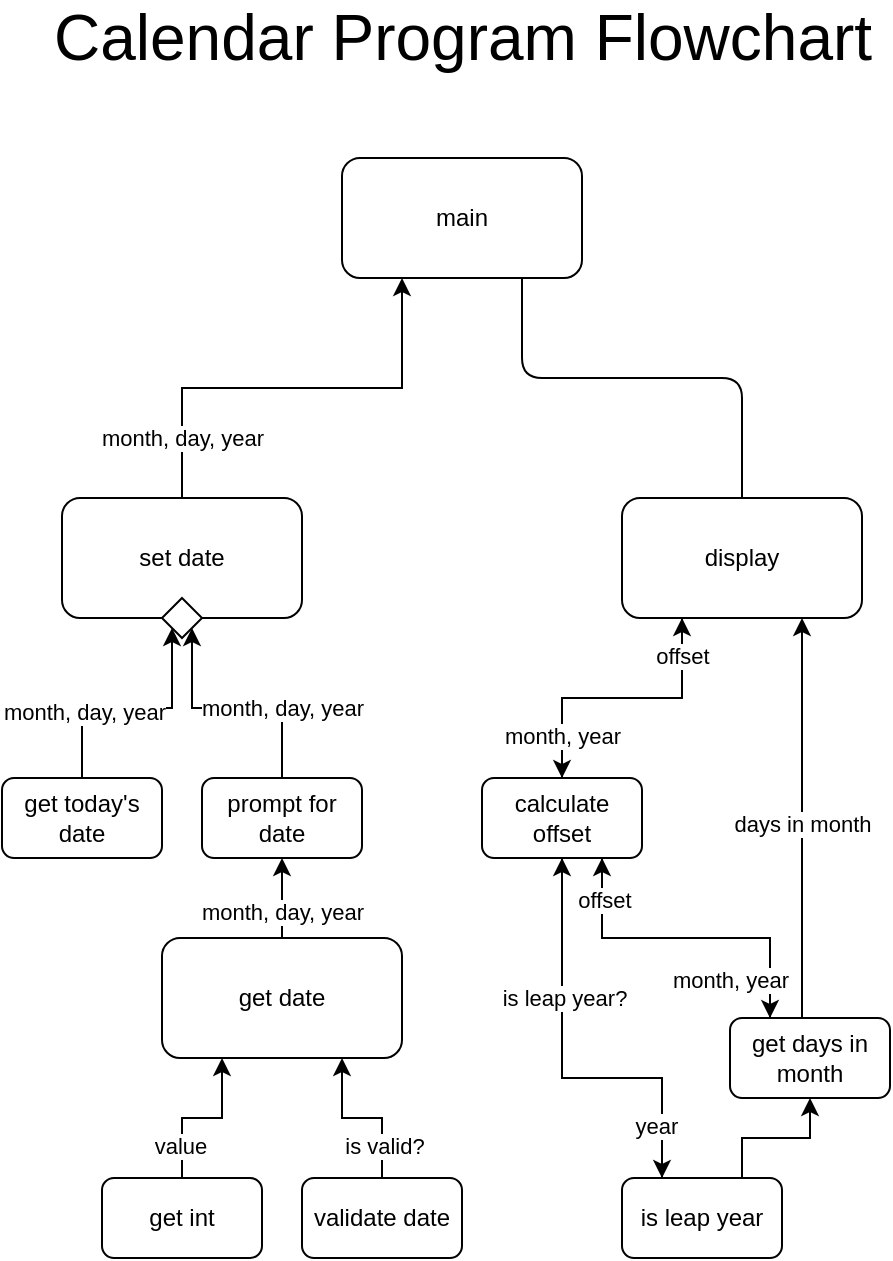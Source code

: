 <mxfile version="14.4.3" type="device" pages="3"><diagram id="C5RBs43oDa-KdzZeNtuy" name="Calendar Program Flowchart"><mxGraphModel dx="925" dy="735" grid="1" gridSize="10" guides="1" tooltips="1" connect="1" arrows="1" fold="1" page="1" pageScale="1" pageWidth="827" pageHeight="1169" math="0" shadow="0"><root><mxCell id="WIyWlLk6GJQsqaUBKTNV-0"/><mxCell id="WIyWlLk6GJQsqaUBKTNV-1" parent="WIyWlLk6GJQsqaUBKTNV-0"/><mxCell id="eSLwU1Jaz9SbESji_AGe-0" value="main" style="rounded=1;whiteSpace=wrap;html=1;" vertex="1" parent="WIyWlLk6GJQsqaUBKTNV-1"><mxGeometry x="362" y="115" width="120" height="60" as="geometry"/></mxCell><mxCell id="eSLwU1Jaz9SbESji_AGe-26" style="edgeStyle=orthogonalEdgeStyle;rounded=0;orthogonalLoop=1;jettySize=auto;html=1;exitX=0.5;exitY=0;exitDx=0;exitDy=0;entryX=0.25;entryY=1;entryDx=0;entryDy=0;" edge="1" parent="WIyWlLk6GJQsqaUBKTNV-1" source="eSLwU1Jaz9SbESji_AGe-2" target="eSLwU1Jaz9SbESji_AGe-0"><mxGeometry relative="1" as="geometry"/></mxCell><mxCell id="eSLwU1Jaz9SbESji_AGe-51" value="month, day, year" style="edgeLabel;html=1;align=center;verticalAlign=middle;resizable=0;points=[];" vertex="1" connectable="0" parent="eSLwU1Jaz9SbESji_AGe-26"><mxGeometry x="-0.036" y="-1" relative="1" as="geometry"><mxPoint x="-50.83" y="24" as="offset"/></mxGeometry></mxCell><mxCell id="eSLwU1Jaz9SbESji_AGe-2" value="set date" style="rounded=1;whiteSpace=wrap;html=1;" vertex="1" parent="WIyWlLk6GJQsqaUBKTNV-1"><mxGeometry x="222" y="285" width="120" height="60" as="geometry"/></mxCell><mxCell id="eSLwU1Jaz9SbESji_AGe-32" style="edgeStyle=orthogonalEdgeStyle;rounded=0;orthogonalLoop=1;jettySize=auto;html=1;exitX=0.5;exitY=1;exitDx=0;exitDy=0;entryX=0.5;entryY=0;entryDx=0;entryDy=0;" edge="1" parent="WIyWlLk6GJQsqaUBKTNV-1" source="eSLwU1Jaz9SbESji_AGe-5" target="eSLwU1Jaz9SbESji_AGe-30"><mxGeometry relative="1" as="geometry"><mxPoint x="492" y="425" as="targetPoint"/><Array as="points"><mxPoint x="532" y="345"/><mxPoint x="532" y="385"/><mxPoint x="472" y="385"/></Array></mxGeometry></mxCell><mxCell id="eSLwU1Jaz9SbESji_AGe-5" value="display" style="rounded=1;whiteSpace=wrap;html=1;" vertex="1" parent="WIyWlLk6GJQsqaUBKTNV-1"><mxGeometry x="502" y="285" width="120" height="60" as="geometry"/></mxCell><mxCell id="eSLwU1Jaz9SbESji_AGe-10" value="" style="rhombus;whiteSpace=wrap;html=1;" vertex="1" parent="WIyWlLk6GJQsqaUBKTNV-1"><mxGeometry x="272" y="335" width="20" height="20" as="geometry"/></mxCell><mxCell id="eSLwU1Jaz9SbESji_AGe-22" style="edgeStyle=orthogonalEdgeStyle;rounded=0;orthogonalLoop=1;jettySize=auto;html=1;exitX=0.5;exitY=0;exitDx=0;exitDy=0;entryX=0;entryY=1;entryDx=0;entryDy=0;" edge="1" parent="WIyWlLk6GJQsqaUBKTNV-1" source="eSLwU1Jaz9SbESji_AGe-14" target="eSLwU1Jaz9SbESji_AGe-10"><mxGeometry relative="1" as="geometry"/></mxCell><mxCell id="eSLwU1Jaz9SbESji_AGe-52" value="month, day, year" style="edgeLabel;html=1;align=center;verticalAlign=middle;resizable=0;points=[];" vertex="1" connectable="0" parent="eSLwU1Jaz9SbESji_AGe-22"><mxGeometry x="-0.45" y="-1" relative="1" as="geometry"><mxPoint as="offset"/></mxGeometry></mxCell><mxCell id="eSLwU1Jaz9SbESji_AGe-14" value="get today's date" style="rounded=1;whiteSpace=wrap;html=1;" vertex="1" parent="WIyWlLk6GJQsqaUBKTNV-1"><mxGeometry x="192" y="425" width="80" height="40" as="geometry"/></mxCell><mxCell id="eSLwU1Jaz9SbESji_AGe-23" style="edgeStyle=orthogonalEdgeStyle;rounded=0;orthogonalLoop=1;jettySize=auto;html=1;exitX=0.5;exitY=0;exitDx=0;exitDy=0;entryX=1;entryY=1;entryDx=0;entryDy=0;" edge="1" parent="WIyWlLk6GJQsqaUBKTNV-1" source="eSLwU1Jaz9SbESji_AGe-17" target="eSLwU1Jaz9SbESji_AGe-10"><mxGeometry relative="1" as="geometry"/></mxCell><mxCell id="eSLwU1Jaz9SbESji_AGe-54" value="month, day, year" style="edgeLabel;html=1;align=center;verticalAlign=middle;resizable=0;points=[];" vertex="1" connectable="0" parent="eSLwU1Jaz9SbESji_AGe-23"><mxGeometry x="-0.483" relative="1" as="geometry"><mxPoint x="-0.05" y="-4.41" as="offset"/></mxGeometry></mxCell><mxCell id="eSLwU1Jaz9SbESji_AGe-17" value="prompt for date" style="rounded=1;whiteSpace=wrap;html=1;" vertex="1" parent="WIyWlLk6GJQsqaUBKTNV-1"><mxGeometry x="292" y="425" width="80" height="40" as="geometry"/></mxCell><mxCell id="eSLwU1Jaz9SbESji_AGe-24" style="edgeStyle=orthogonalEdgeStyle;rounded=0;orthogonalLoop=1;jettySize=auto;html=1;exitX=0.5;exitY=0;exitDx=0;exitDy=0;entryX=0.5;entryY=1;entryDx=0;entryDy=0;" edge="1" parent="WIyWlLk6GJQsqaUBKTNV-1" source="eSLwU1Jaz9SbESji_AGe-20" target="eSLwU1Jaz9SbESji_AGe-17"><mxGeometry relative="1" as="geometry"/></mxCell><mxCell id="eSLwU1Jaz9SbESji_AGe-55" value="month, day, year" style="edgeLabel;html=1;align=center;verticalAlign=middle;resizable=0;points=[];" vertex="1" connectable="0" parent="eSLwU1Jaz9SbESji_AGe-24"><mxGeometry x="-0.313" relative="1" as="geometry"><mxPoint as="offset"/></mxGeometry></mxCell><mxCell id="eSLwU1Jaz9SbESji_AGe-20" value="get date" style="rounded=1;whiteSpace=wrap;html=1;" vertex="1" parent="WIyWlLk6GJQsqaUBKTNV-1"><mxGeometry x="272" y="505" width="120" height="60" as="geometry"/></mxCell><mxCell id="eSLwU1Jaz9SbESji_AGe-31" style="edgeStyle=orthogonalEdgeStyle;rounded=0;orthogonalLoop=1;jettySize=auto;html=1;exitX=0.5;exitY=0;exitDx=0;exitDy=0;entryX=0.25;entryY=1;entryDx=0;entryDy=0;" edge="1" parent="WIyWlLk6GJQsqaUBKTNV-1" source="eSLwU1Jaz9SbESji_AGe-30" target="eSLwU1Jaz9SbESji_AGe-5"><mxGeometry relative="1" as="geometry"/></mxCell><mxCell id="eSLwU1Jaz9SbESji_AGe-63" value="offset" style="edgeLabel;html=1;align=center;verticalAlign=middle;resizable=0;points=[];" vertex="1" connectable="0" parent="eSLwU1Jaz9SbESji_AGe-31"><mxGeometry x="0.729" relative="1" as="geometry"><mxPoint as="offset"/></mxGeometry></mxCell><mxCell id="eSLwU1Jaz9SbESji_AGe-64" value="month, year" style="edgeLabel;html=1;align=center;verticalAlign=middle;resizable=0;points=[];" vertex="1" connectable="0" parent="eSLwU1Jaz9SbESji_AGe-31"><mxGeometry x="-0.7" relative="1" as="geometry"><mxPoint as="offset"/></mxGeometry></mxCell><mxCell id="eSLwU1Jaz9SbESji_AGe-66" style="edgeStyle=orthogonalEdgeStyle;rounded=0;orthogonalLoop=1;jettySize=auto;html=1;exitX=0.75;exitY=1;exitDx=0;exitDy=0;entryX=0.25;entryY=0;entryDx=0;entryDy=0;" edge="1" parent="WIyWlLk6GJQsqaUBKTNV-1" source="eSLwU1Jaz9SbESji_AGe-30" target="eSLwU1Jaz9SbESji_AGe-38"><mxGeometry relative="1" as="geometry"/></mxCell><mxCell id="eSLwU1Jaz9SbESji_AGe-71" style="edgeStyle=orthogonalEdgeStyle;rounded=0;orthogonalLoop=1;jettySize=auto;html=1;exitX=0.5;exitY=1;exitDx=0;exitDy=0;entryX=0.25;entryY=0;entryDx=0;entryDy=0;" edge="1" parent="WIyWlLk6GJQsqaUBKTNV-1" source="eSLwU1Jaz9SbESji_AGe-30" target="eSLwU1Jaz9SbESji_AGe-44"><mxGeometry relative="1" as="geometry"><Array as="points"><mxPoint x="472" y="575"/><mxPoint x="522" y="575"/></Array></mxGeometry></mxCell><mxCell id="eSLwU1Jaz9SbESji_AGe-30" value="calculate offset" style="rounded=1;whiteSpace=wrap;html=1;" vertex="1" parent="WIyWlLk6GJQsqaUBKTNV-1"><mxGeometry x="432" y="425" width="80" height="40" as="geometry"/></mxCell><mxCell id="eSLwU1Jaz9SbESji_AGe-39" style="edgeStyle=orthogonalEdgeStyle;rounded=0;orthogonalLoop=1;jettySize=auto;html=1;exitX=0.5;exitY=0;exitDx=0;exitDy=0;entryX=0.75;entryY=1;entryDx=0;entryDy=0;" edge="1" parent="WIyWlLk6GJQsqaUBKTNV-1" source="eSLwU1Jaz9SbESji_AGe-38" target="eSLwU1Jaz9SbESji_AGe-5"><mxGeometry relative="1" as="geometry"><Array as="points"><mxPoint x="592" y="545"/></Array></mxGeometry></mxCell><mxCell id="eSLwU1Jaz9SbESji_AGe-69" value="days in month" style="edgeLabel;html=1;align=center;verticalAlign=middle;resizable=0;points=[];" vertex="1" connectable="0" parent="eSLwU1Jaz9SbESji_AGe-39"><mxGeometry x="-0.011" relative="1" as="geometry"><mxPoint as="offset"/></mxGeometry></mxCell><mxCell id="eSLwU1Jaz9SbESji_AGe-47" style="edgeStyle=orthogonalEdgeStyle;rounded=0;orthogonalLoop=1;jettySize=auto;html=1;exitX=0.25;exitY=0;exitDx=0;exitDy=0;entryX=0.75;entryY=1;entryDx=0;entryDy=0;" edge="1" parent="WIyWlLk6GJQsqaUBKTNV-1" source="eSLwU1Jaz9SbESji_AGe-38" target="eSLwU1Jaz9SbESji_AGe-30"><mxGeometry relative="1" as="geometry"><Array as="points"><mxPoint x="576" y="505"/><mxPoint x="492" y="505"/></Array></mxGeometry></mxCell><mxCell id="eSLwU1Jaz9SbESji_AGe-67" value="offset" style="edgeLabel;html=1;align=center;verticalAlign=middle;resizable=0;points=[];" vertex="1" connectable="0" parent="eSLwU1Jaz9SbESji_AGe-47"><mxGeometry x="0.741" y="-1" relative="1" as="geometry"><mxPoint as="offset"/></mxGeometry></mxCell><mxCell id="eSLwU1Jaz9SbESji_AGe-68" value="month, year" style="edgeLabel;html=1;align=center;verticalAlign=middle;resizable=0;points=[];" vertex="1" connectable="0" parent="eSLwU1Jaz9SbESji_AGe-47"><mxGeometry x="-0.761" y="-1" relative="1" as="geometry"><mxPoint x="-21" as="offset"/></mxGeometry></mxCell><mxCell id="eSLwU1Jaz9SbESji_AGe-38" value="get days in month" style="rounded=1;whiteSpace=wrap;html=1;" vertex="1" parent="WIyWlLk6GJQsqaUBKTNV-1"><mxGeometry x="556" y="545" width="80" height="40" as="geometry"/></mxCell><mxCell id="eSLwU1Jaz9SbESji_AGe-42" style="edgeStyle=orthogonalEdgeStyle;rounded=0;orthogonalLoop=1;jettySize=auto;html=1;exitX=0.5;exitY=0;exitDx=0;exitDy=0;entryX=0.25;entryY=1;entryDx=0;entryDy=0;" edge="1" parent="WIyWlLk6GJQsqaUBKTNV-1" source="eSLwU1Jaz9SbESji_AGe-40" target="eSLwU1Jaz9SbESji_AGe-20"><mxGeometry relative="1" as="geometry"/></mxCell><mxCell id="eSLwU1Jaz9SbESji_AGe-56" value="value" style="edgeLabel;html=1;align=center;verticalAlign=middle;resizable=0;points=[];" vertex="1" connectable="0" parent="eSLwU1Jaz9SbESji_AGe-42"><mxGeometry x="-0.585" y="1" relative="1" as="geometry"><mxPoint as="offset"/></mxGeometry></mxCell><mxCell id="eSLwU1Jaz9SbESji_AGe-40" value="get int" style="rounded=1;whiteSpace=wrap;html=1;" vertex="1" parent="WIyWlLk6GJQsqaUBKTNV-1"><mxGeometry x="242" y="625" width="80" height="40" as="geometry"/></mxCell><mxCell id="eSLwU1Jaz9SbESji_AGe-43" style="edgeStyle=orthogonalEdgeStyle;rounded=0;orthogonalLoop=1;jettySize=auto;html=1;exitX=0.5;exitY=0;exitDx=0;exitDy=0;entryX=0.75;entryY=1;entryDx=0;entryDy=0;" edge="1" parent="WIyWlLk6GJQsqaUBKTNV-1" source="eSLwU1Jaz9SbESji_AGe-41" target="eSLwU1Jaz9SbESji_AGe-20"><mxGeometry relative="1" as="geometry"/></mxCell><mxCell id="eSLwU1Jaz9SbESji_AGe-57" value="is valid?" style="edgeLabel;html=1;align=center;verticalAlign=middle;resizable=0;points=[];" vertex="1" connectable="0" parent="eSLwU1Jaz9SbESji_AGe-43"><mxGeometry x="-0.585" y="-1" relative="1" as="geometry"><mxPoint as="offset"/></mxGeometry></mxCell><mxCell id="eSLwU1Jaz9SbESji_AGe-41" value="validate date" style="rounded=1;whiteSpace=wrap;html=1;" vertex="1" parent="WIyWlLk6GJQsqaUBKTNV-1"><mxGeometry x="342" y="625" width="80" height="40" as="geometry"/></mxCell><mxCell id="eSLwU1Jaz9SbESji_AGe-45" style="edgeStyle=orthogonalEdgeStyle;rounded=0;orthogonalLoop=1;jettySize=auto;html=1;exitX=0.75;exitY=0;exitDx=0;exitDy=0;entryX=0.5;entryY=1;entryDx=0;entryDy=0;" edge="1" parent="WIyWlLk6GJQsqaUBKTNV-1" source="eSLwU1Jaz9SbESji_AGe-44" target="eSLwU1Jaz9SbESji_AGe-38"><mxGeometry relative="1" as="geometry"/></mxCell><mxCell id="eSLwU1Jaz9SbESji_AGe-46" style="edgeStyle=orthogonalEdgeStyle;rounded=0;orthogonalLoop=1;jettySize=auto;html=1;exitX=0.25;exitY=0;exitDx=0;exitDy=0;entryX=0.5;entryY=1;entryDx=0;entryDy=0;" edge="1" parent="WIyWlLk6GJQsqaUBKTNV-1" source="eSLwU1Jaz9SbESji_AGe-44" target="eSLwU1Jaz9SbESji_AGe-30"><mxGeometry relative="1" as="geometry"><Array as="points"><mxPoint x="522" y="575"/><mxPoint x="472" y="575"/></Array></mxGeometry></mxCell><mxCell id="eSLwU1Jaz9SbESji_AGe-70" value="year" style="edgeLabel;html=1;align=center;verticalAlign=middle;resizable=0;points=[];" vertex="1" connectable="0" parent="eSLwU1Jaz9SbESji_AGe-46"><mxGeometry x="-0.753" y="3" relative="1" as="geometry"><mxPoint as="offset"/></mxGeometry></mxCell><mxCell id="eSLwU1Jaz9SbESji_AGe-72" value="is leap year?" style="edgeLabel;html=1;align=center;verticalAlign=middle;resizable=0;points=[];" vertex="1" connectable="0" parent="eSLwU1Jaz9SbESji_AGe-46"><mxGeometry x="0.62" y="-1" relative="1" as="geometry"><mxPoint y="30" as="offset"/></mxGeometry></mxCell><mxCell id="eSLwU1Jaz9SbESji_AGe-44" value="is leap year" style="rounded=1;whiteSpace=wrap;html=1;" vertex="1" parent="WIyWlLk6GJQsqaUBKTNV-1"><mxGeometry x="502" y="625" width="80" height="40" as="geometry"/></mxCell><mxCell id="eSLwU1Jaz9SbESji_AGe-59" value="" style="endArrow=none;html=1;entryX=0.75;entryY=1;entryDx=0;entryDy=0;exitX=0.5;exitY=0;exitDx=0;exitDy=0;" edge="1" parent="WIyWlLk6GJQsqaUBKTNV-1" source="eSLwU1Jaz9SbESji_AGe-5" target="eSLwU1Jaz9SbESji_AGe-0"><mxGeometry width="50" height="50" relative="1" as="geometry"><mxPoint x="402" y="335" as="sourcePoint"/><mxPoint x="452" y="285" as="targetPoint"/><Array as="points"><mxPoint x="562" y="225"/><mxPoint x="452" y="225"/></Array></mxGeometry></mxCell><mxCell id="1XPH8C6QOdwKaF9c7bu8-0" value="&lt;font style=&quot;font-size: 32px&quot;&gt;Calendar Program Flowchart&lt;/font&gt;" style="text;html=1;align=center;verticalAlign=middle;resizable=0;points=[];autosize=1;" vertex="1" parent="WIyWlLk6GJQsqaUBKTNV-1"><mxGeometry x="212" y="40" width="420" height="30" as="geometry"/></mxCell></root></mxGraphModel></diagram><diagram id="Elr82ipgjupnTlG54Xfp" name="Flowchart - Is leap year"><mxGraphModel dx="925" dy="735" grid="1" gridSize="10" guides="1" tooltips="1" connect="1" arrows="1" fold="1" page="1" pageScale="1" pageWidth="850" pageHeight="1100" math="0" shadow="0"><root><mxCell id="avABrCNu40y5ouLVXRRh-0"/><mxCell id="avABrCNu40y5ouLVXRRh-1" parent="avABrCNu40y5ouLVXRRh-0"/><mxCell id="6397uL7E2FFeVJrN06wt-0" value="&lt;font style=&quot;font-size: 32px&quot;&gt;Flowchart&lt;/font&gt;" style="text;html=1;align=center;verticalAlign=middle;resizable=0;points=[];autosize=1;" vertex="1" parent="avABrCNu40y5ouLVXRRh-1"><mxGeometry x="350" y="40" width="150" height="30" as="geometry"/></mxCell><mxCell id="8DuPtXiubf_654U1GdwS-0" value="&lt;font style=&quot;font-size: 32px&quot;&gt;Is leap year&lt;/font&gt;" style="text;html=1;align=center;verticalAlign=middle;resizable=0;points=[];autosize=1;" vertex="1" parent="avABrCNu40y5ouLVXRRh-1"><mxGeometry x="335" y="130" width="180" height="30" as="geometry"/></mxCell><mxCell id="8DuPtXiubf_654U1GdwS-4" style="edgeStyle=orthogonalEdgeStyle;rounded=0;orthogonalLoop=1;jettySize=auto;html=1;exitX=0.5;exitY=1;exitDx=0;exitDy=0;entryX=0.5;entryY=0;entryDx=0;entryDy=0;" edge="1" parent="avABrCNu40y5ouLVXRRh-1" source="8DuPtXiubf_654U1GdwS-1" target="8DuPtXiubf_654U1GdwS-2"><mxGeometry relative="1" as="geometry"/></mxCell><mxCell id="8DuPtXiubf_654U1GdwS-1" value="start&lt;br&gt;(param: year : int)" style="rounded=0;whiteSpace=wrap;html=1;" vertex="1" parent="avABrCNu40y5ouLVXRRh-1"><mxGeometry x="370" y="200" width="110" height="40" as="geometry"/></mxCell><mxCell id="8DuPtXiubf_654U1GdwS-9" style="edgeStyle=orthogonalEdgeStyle;rounded=0;orthogonalLoop=1;jettySize=auto;html=1;exitX=0.5;exitY=1;exitDx=0;exitDy=0;entryX=0.5;entryY=0;entryDx=0;entryDy=0;" edge="1" parent="avABrCNu40y5ouLVXRRh-1" source="8DuPtXiubf_654U1GdwS-2" target="8DuPtXiubf_654U1GdwS-5"><mxGeometry relative="1" as="geometry"/></mxCell><mxCell id="8DuPtXiubf_654U1GdwS-10" value="true" style="edgeLabel;html=1;align=center;verticalAlign=middle;resizable=0;points=[];" vertex="1" connectable="0" parent="8DuPtXiubf_654U1GdwS-9"><mxGeometry x="0.117" y="-2" relative="1" as="geometry"><mxPoint as="offset"/></mxGeometry></mxCell><mxCell id="8DuPtXiubf_654U1GdwS-18" style="edgeStyle=orthogonalEdgeStyle;rounded=0;orthogonalLoop=1;jettySize=auto;html=1;exitX=1;exitY=0.5;exitDx=0;exitDy=0;entryX=0.5;entryY=0;entryDx=0;entryDy=0;" edge="1" parent="avABrCNu40y5ouLVXRRh-1" source="8DuPtXiubf_654U1GdwS-2" target="8DuPtXiubf_654U1GdwS-17"><mxGeometry relative="1" as="geometry"/></mxCell><mxCell id="8DuPtXiubf_654U1GdwS-2" value="year % 4 == 0" style="rhombus;whiteSpace=wrap;html=1;" vertex="1" parent="avABrCNu40y5ouLVXRRh-1"><mxGeometry x="335" y="280" width="180" height="80" as="geometry"/></mxCell><mxCell id="8DuPtXiubf_654U1GdwS-11" style="edgeStyle=orthogonalEdgeStyle;rounded=0;orthogonalLoop=1;jettySize=auto;html=1;exitX=0.5;exitY=1;exitDx=0;exitDy=0;entryX=0.5;entryY=0;entryDx=0;entryDy=0;" edge="1" parent="avABrCNu40y5ouLVXRRh-1" source="8DuPtXiubf_654U1GdwS-5" target="8DuPtXiubf_654U1GdwS-7"><mxGeometry relative="1" as="geometry"/></mxCell><mxCell id="8DuPtXiubf_654U1GdwS-12" value="true" style="edgeLabel;html=1;align=center;verticalAlign=middle;resizable=0;points=[];" vertex="1" connectable="0" parent="8DuPtXiubf_654U1GdwS-11"><mxGeometry x="-0.133" relative="1" as="geometry"><mxPoint as="offset"/></mxGeometry></mxCell><mxCell id="8DuPtXiubf_654U1GdwS-21" style="edgeStyle=orthogonalEdgeStyle;rounded=0;orthogonalLoop=1;jettySize=auto;html=1;exitX=1;exitY=0.5;exitDx=0;exitDy=0;entryX=0.5;entryY=0;entryDx=0;entryDy=0;" edge="1" parent="avABrCNu40y5ouLVXRRh-1" source="8DuPtXiubf_654U1GdwS-5" target="8DuPtXiubf_654U1GdwS-17"><mxGeometry relative="1" as="geometry"/></mxCell><mxCell id="8DuPtXiubf_654U1GdwS-5" value="year % 100 != 0" style="rhombus;whiteSpace=wrap;html=1;" vertex="1" parent="avABrCNu40y5ouLVXRRh-1"><mxGeometry x="335" y="400" width="180" height="80" as="geometry"/></mxCell><mxCell id="8DuPtXiubf_654U1GdwS-16" style="edgeStyle=orthogonalEdgeStyle;rounded=0;orthogonalLoop=1;jettySize=auto;html=1;exitX=0.5;exitY=1;exitDx=0;exitDy=0;entryX=0.5;entryY=0;entryDx=0;entryDy=0;" edge="1" parent="avABrCNu40y5ouLVXRRh-1" source="8DuPtXiubf_654U1GdwS-7" target="8DuPtXiubf_654U1GdwS-15"><mxGeometry relative="1" as="geometry"/></mxCell><mxCell id="8DuPtXiubf_654U1GdwS-22" style="edgeStyle=orthogonalEdgeStyle;rounded=0;orthogonalLoop=1;jettySize=auto;html=1;exitX=1;exitY=0.5;exitDx=0;exitDy=0;entryX=0.5;entryY=0;entryDx=0;entryDy=0;" edge="1" parent="avABrCNu40y5ouLVXRRh-1" source="8DuPtXiubf_654U1GdwS-7" target="8DuPtXiubf_654U1GdwS-17"><mxGeometry relative="1" as="geometry"/></mxCell><mxCell id="8DuPtXiubf_654U1GdwS-7" value="year % 400 == 0" style="rhombus;whiteSpace=wrap;html=1;" vertex="1" parent="avABrCNu40y5ouLVXRRh-1"><mxGeometry x="335" y="520" width="180" height="80" as="geometry"/></mxCell><mxCell id="8DuPtXiubf_654U1GdwS-15" value="return is leap year" style="rounded=0;whiteSpace=wrap;html=1;" vertex="1" parent="avABrCNu40y5ouLVXRRh-1"><mxGeometry x="370" y="640" width="110" height="40" as="geometry"/></mxCell><mxCell id="8DuPtXiubf_654U1GdwS-17" value="return is not &lt;br&gt;leap year" style="rounded=0;whiteSpace=wrap;html=1;" vertex="1" parent="avABrCNu40y5ouLVXRRh-1"><mxGeometry x="560" y="640" width="110" height="40" as="geometry"/></mxCell></root></mxGraphModel></diagram><diagram name="Flowchart - Calculate Offset" id="tSMgWDtmirvcfzsonSwM"><mxGraphModel dx="786" dy="625" grid="1" gridSize="10" guides="1" tooltips="1" connect="1" arrows="1" fold="1" page="1" pageScale="1" pageWidth="850" pageHeight="1100" math="0" shadow="0"><root><mxCell id="Do1_TRNo411WuxOKeHoZ-0"/><mxCell id="Do1_TRNo411WuxOKeHoZ-1" parent="Do1_TRNo411WuxOKeHoZ-0"/><mxCell id="Do1_TRNo411WuxOKeHoZ-2" value="&lt;font style=&quot;font-size: 32px&quot;&gt;Flowchart&lt;/font&gt;" style="text;html=1;align=center;verticalAlign=middle;resizable=0;points=[];autosize=1;" vertex="1" parent="Do1_TRNo411WuxOKeHoZ-1"><mxGeometry x="140" y="40" width="150" height="30" as="geometry"/></mxCell><mxCell id="Do1_TRNo411WuxOKeHoZ-3" value="&lt;font style=&quot;font-size: 32px&quot;&gt;get days in month&lt;/font&gt;" style="text;html=1;align=center;verticalAlign=middle;resizable=0;points=[];autosize=1;" vertex="1" parent="Do1_TRNo411WuxOKeHoZ-1"><mxGeometry x="80" y="130" width="270" height="30" as="geometry"/></mxCell><mxCell id="Do1_TRNo411WuxOKeHoZ-4" style="edgeStyle=orthogonalEdgeStyle;rounded=0;orthogonalLoop=1;jettySize=auto;html=1;exitX=0.5;exitY=1;exitDx=0;exitDy=0;entryX=0.5;entryY=0;entryDx=0;entryDy=0;" edge="1" parent="Do1_TRNo411WuxOKeHoZ-1" source="Do1_TRNo411WuxOKeHoZ-5" target="Do1_TRNo411WuxOKeHoZ-9"><mxGeometry relative="1" as="geometry"/></mxCell><mxCell id="Do1_TRNo411WuxOKeHoZ-5" value="start&lt;br&gt;(param: year : int)&lt;br&gt;(param: month : int)" style="rounded=0;whiteSpace=wrap;html=1;" vertex="1" parent="Do1_TRNo411WuxOKeHoZ-1"><mxGeometry x="160" y="200" width="110" height="40" as="geometry"/></mxCell><mxCell id="967tfLjMKYvubtHuvOjf-5" style="edgeStyle=orthogonalEdgeStyle;rounded=0;orthogonalLoop=1;jettySize=auto;html=1;exitX=1;exitY=0.5;exitDx=0;exitDy=0;" edge="1" parent="Do1_TRNo411WuxOKeHoZ-1" source="Do1_TRNo411WuxOKeHoZ-9" target="967tfLjMKYvubtHuvOjf-0"><mxGeometry relative="1" as="geometry"/></mxCell><mxCell id="967tfLjMKYvubtHuvOjf-13" value="true" style="edgeLabel;html=1;align=center;verticalAlign=middle;resizable=0;points=[];" vertex="1" connectable="0" parent="967tfLjMKYvubtHuvOjf-5"><mxGeometry x="0.458" relative="1" as="geometry"><mxPoint x="-129" as="offset"/></mxGeometry></mxCell><mxCell id="967tfLjMKYvubtHuvOjf-14" style="edgeStyle=orthogonalEdgeStyle;rounded=0;orthogonalLoop=1;jettySize=auto;html=1;exitX=0.5;exitY=1;exitDx=0;exitDy=0;entryX=0.5;entryY=0;entryDx=0;entryDy=0;" edge="1" parent="Do1_TRNo411WuxOKeHoZ-1" source="Do1_TRNo411WuxOKeHoZ-9" target="Do1_TRNo411WuxOKeHoZ-13"><mxGeometry relative="1" as="geometry"/></mxCell><mxCell id="Do1_TRNo411WuxOKeHoZ-9" value="month is&amp;nbsp;&lt;br&gt;[1, 3, 5, 7, 8, 10, or 12]" style="rhombus;whiteSpace=wrap;html=1;" vertex="1" parent="Do1_TRNo411WuxOKeHoZ-1"><mxGeometry x="125" y="280" width="180" height="80" as="geometry"/></mxCell><mxCell id="Do1_TRNo411WuxOKeHoZ-10" style="edgeStyle=orthogonalEdgeStyle;rounded=0;orthogonalLoop=1;jettySize=auto;html=1;exitX=0.5;exitY=1;exitDx=0;exitDy=0;entryX=0.5;entryY=0;entryDx=0;entryDy=0;" edge="1" parent="Do1_TRNo411WuxOKeHoZ-1" source="Do1_TRNo411WuxOKeHoZ-13" target="Do1_TRNo411WuxOKeHoZ-16"><mxGeometry relative="1" as="geometry"/></mxCell><mxCell id="967tfLjMKYvubtHuvOjf-6" style="edgeStyle=orthogonalEdgeStyle;rounded=0;orthogonalLoop=1;jettySize=auto;html=1;exitX=1;exitY=0.5;exitDx=0;exitDy=0;entryX=0;entryY=0.5;entryDx=0;entryDy=0;" edge="1" parent="Do1_TRNo411WuxOKeHoZ-1" source="Do1_TRNo411WuxOKeHoZ-13" target="967tfLjMKYvubtHuvOjf-1"><mxGeometry relative="1" as="geometry"/></mxCell><mxCell id="967tfLjMKYvubtHuvOjf-12" value="true" style="edgeLabel;html=1;align=center;verticalAlign=middle;resizable=0;points=[];" vertex="1" connectable="0" parent="967tfLjMKYvubtHuvOjf-6"><mxGeometry x="0.476" relative="1" as="geometry"><mxPoint x="-131" as="offset"/></mxGeometry></mxCell><mxCell id="Do1_TRNo411WuxOKeHoZ-13" value="month is&amp;nbsp;&lt;br&gt;[4, 6, 9, 11]" style="rhombus;whiteSpace=wrap;html=1;" vertex="1" parent="Do1_TRNo411WuxOKeHoZ-1"><mxGeometry x="125" y="400" width="180" height="80" as="geometry"/></mxCell><mxCell id="967tfLjMKYvubtHuvOjf-7" style="edgeStyle=orthogonalEdgeStyle;rounded=0;orthogonalLoop=1;jettySize=auto;html=1;exitX=1;exitY=0.5;exitDx=0;exitDy=0;entryX=0;entryY=0.5;entryDx=0;entryDy=0;" edge="1" parent="Do1_TRNo411WuxOKeHoZ-1" source="Do1_TRNo411WuxOKeHoZ-16" target="967tfLjMKYvubtHuvOjf-4"><mxGeometry relative="1" as="geometry"/></mxCell><mxCell id="iMRK3LqQnN_Ydu6w88uD-0" value="true" style="edgeLabel;html=1;align=center;verticalAlign=middle;resizable=0;points=[];" vertex="1" connectable="0" parent="967tfLjMKYvubtHuvOjf-7"><mxGeometry x="-0.108" y="-1" relative="1" as="geometry"><mxPoint as="offset"/></mxGeometry></mxCell><mxCell id="Do1_TRNo411WuxOKeHoZ-16" value="month is&amp;nbsp;&lt;br&gt;2&lt;br&gt;(february)" style="rhombus;whiteSpace=wrap;html=1;" vertex="1" parent="Do1_TRNo411WuxOKeHoZ-1"><mxGeometry x="125" y="520" width="180" height="80" as="geometry"/></mxCell><mxCell id="967tfLjMKYvubtHuvOjf-21" style="edgeStyle=orthogonalEdgeStyle;rounded=0;orthogonalLoop=1;jettySize=auto;html=1;exitX=1;exitY=0.5;exitDx=0;exitDy=0;entryX=0;entryY=0.5;entryDx=0;entryDy=0;" edge="1" parent="Do1_TRNo411WuxOKeHoZ-1" source="967tfLjMKYvubtHuvOjf-0" target="967tfLjMKYvubtHuvOjf-17"><mxGeometry relative="1" as="geometry"/></mxCell><mxCell id="967tfLjMKYvubtHuvOjf-0" value="days in month is 31" style="rounded=0;whiteSpace=wrap;html=1;" vertex="1" parent="Do1_TRNo411WuxOKeHoZ-1"><mxGeometry x="530" y="300" width="110" height="40" as="geometry"/></mxCell><mxCell id="967tfLjMKYvubtHuvOjf-22" style="edgeStyle=orthogonalEdgeStyle;rounded=0;orthogonalLoop=1;jettySize=auto;html=1;exitX=1;exitY=0.5;exitDx=0;exitDy=0;entryX=0;entryY=0.5;entryDx=0;entryDy=0;" edge="1" parent="Do1_TRNo411WuxOKeHoZ-1" source="967tfLjMKYvubtHuvOjf-1" target="967tfLjMKYvubtHuvOjf-18"><mxGeometry relative="1" as="geometry"/></mxCell><mxCell id="967tfLjMKYvubtHuvOjf-1" value="days in month is 30" style="rounded=0;whiteSpace=wrap;html=1;" vertex="1" parent="Do1_TRNo411WuxOKeHoZ-1"><mxGeometry x="530" y="420" width="110" height="40" as="geometry"/></mxCell><mxCell id="967tfLjMKYvubtHuvOjf-23" style="edgeStyle=orthogonalEdgeStyle;rounded=0;orthogonalLoop=1;jettySize=auto;html=1;exitX=1;exitY=0.5;exitDx=0;exitDy=0;" edge="1" parent="Do1_TRNo411WuxOKeHoZ-1" source="967tfLjMKYvubtHuvOjf-2" target="967tfLjMKYvubtHuvOjf-19"><mxGeometry relative="1" as="geometry"/></mxCell><mxCell id="967tfLjMKYvubtHuvOjf-2" value="days in month is 29" style="rounded=0;whiteSpace=wrap;html=1;" vertex="1" parent="Do1_TRNo411WuxOKeHoZ-1"><mxGeometry x="530" y="540" width="110" height="40" as="geometry"/></mxCell><mxCell id="967tfLjMKYvubtHuvOjf-24" style="edgeStyle=orthogonalEdgeStyle;rounded=0;orthogonalLoop=1;jettySize=auto;html=1;exitX=1;exitY=0.5;exitDx=0;exitDy=0;entryX=0;entryY=0.5;entryDx=0;entryDy=0;" edge="1" parent="Do1_TRNo411WuxOKeHoZ-1" source="967tfLjMKYvubtHuvOjf-3" target="967tfLjMKYvubtHuvOjf-20"><mxGeometry relative="1" as="geometry"/></mxCell><mxCell id="967tfLjMKYvubtHuvOjf-3" value="days in month is 28" style="rounded=0;whiteSpace=wrap;html=1;" vertex="1" parent="Do1_TRNo411WuxOKeHoZ-1"><mxGeometry x="530" y="620" width="110" height="40" as="geometry"/></mxCell><mxCell id="967tfLjMKYvubtHuvOjf-8" style="edgeStyle=orthogonalEdgeStyle;rounded=0;orthogonalLoop=1;jettySize=auto;html=1;exitX=0.5;exitY=1;exitDx=0;exitDy=0;entryX=0;entryY=0.5;entryDx=0;entryDy=0;" edge="1" parent="Do1_TRNo411WuxOKeHoZ-1" source="967tfLjMKYvubtHuvOjf-4" target="967tfLjMKYvubtHuvOjf-3"><mxGeometry relative="1" as="geometry"/></mxCell><mxCell id="967tfLjMKYvubtHuvOjf-11" value="no" style="edgeLabel;html=1;align=center;verticalAlign=middle;resizable=0;points=[];" vertex="1" connectable="0" parent="967tfLjMKYvubtHuvOjf-8"><mxGeometry x="0.351" relative="1" as="geometry"><mxPoint x="-10" as="offset"/></mxGeometry></mxCell><mxCell id="967tfLjMKYvubtHuvOjf-9" style="edgeStyle=orthogonalEdgeStyle;rounded=0;orthogonalLoop=1;jettySize=auto;html=1;exitX=1;exitY=0.5;exitDx=0;exitDy=0;entryX=0;entryY=0.5;entryDx=0;entryDy=0;" edge="1" parent="Do1_TRNo411WuxOKeHoZ-1" source="967tfLjMKYvubtHuvOjf-4" target="967tfLjMKYvubtHuvOjf-2"><mxGeometry relative="1" as="geometry"/></mxCell><mxCell id="967tfLjMKYvubtHuvOjf-10" value="yes" style="edgeLabel;html=1;align=center;verticalAlign=middle;resizable=0;points=[];" vertex="1" connectable="0" parent="967tfLjMKYvubtHuvOjf-9"><mxGeometry x="-0.16" y="3" relative="1" as="geometry"><mxPoint x="-19" y="3" as="offset"/></mxGeometry></mxCell><mxCell id="967tfLjMKYvubtHuvOjf-4" value="is leap year?" style="rhombus;whiteSpace=wrap;html=1;" vertex="1" parent="Do1_TRNo411WuxOKeHoZ-1"><mxGeometry x="370" y="520" width="90" height="80" as="geometry"/></mxCell><mxCell id="967tfLjMKYvubtHuvOjf-17" value="return 31" style="rounded=0;whiteSpace=wrap;html=1;" vertex="1" parent="Do1_TRNo411WuxOKeHoZ-1"><mxGeometry x="670" y="300" width="110" height="40" as="geometry"/></mxCell><mxCell id="967tfLjMKYvubtHuvOjf-18" value="return 30" style="rounded=0;whiteSpace=wrap;html=1;" vertex="1" parent="Do1_TRNo411WuxOKeHoZ-1"><mxGeometry x="670" y="420" width="110" height="40" as="geometry"/></mxCell><mxCell id="967tfLjMKYvubtHuvOjf-19" value="return 29" style="rounded=0;whiteSpace=wrap;html=1;" vertex="1" parent="Do1_TRNo411WuxOKeHoZ-1"><mxGeometry x="670" y="540" width="110" height="40" as="geometry"/></mxCell><mxCell id="967tfLjMKYvubtHuvOjf-20" value="return 28" style="rounded=0;whiteSpace=wrap;html=1;" vertex="1" parent="Do1_TRNo411WuxOKeHoZ-1"><mxGeometry x="670" y="620" width="110" height="40" as="geometry"/></mxCell></root></mxGraphModel></diagram></mxfile>